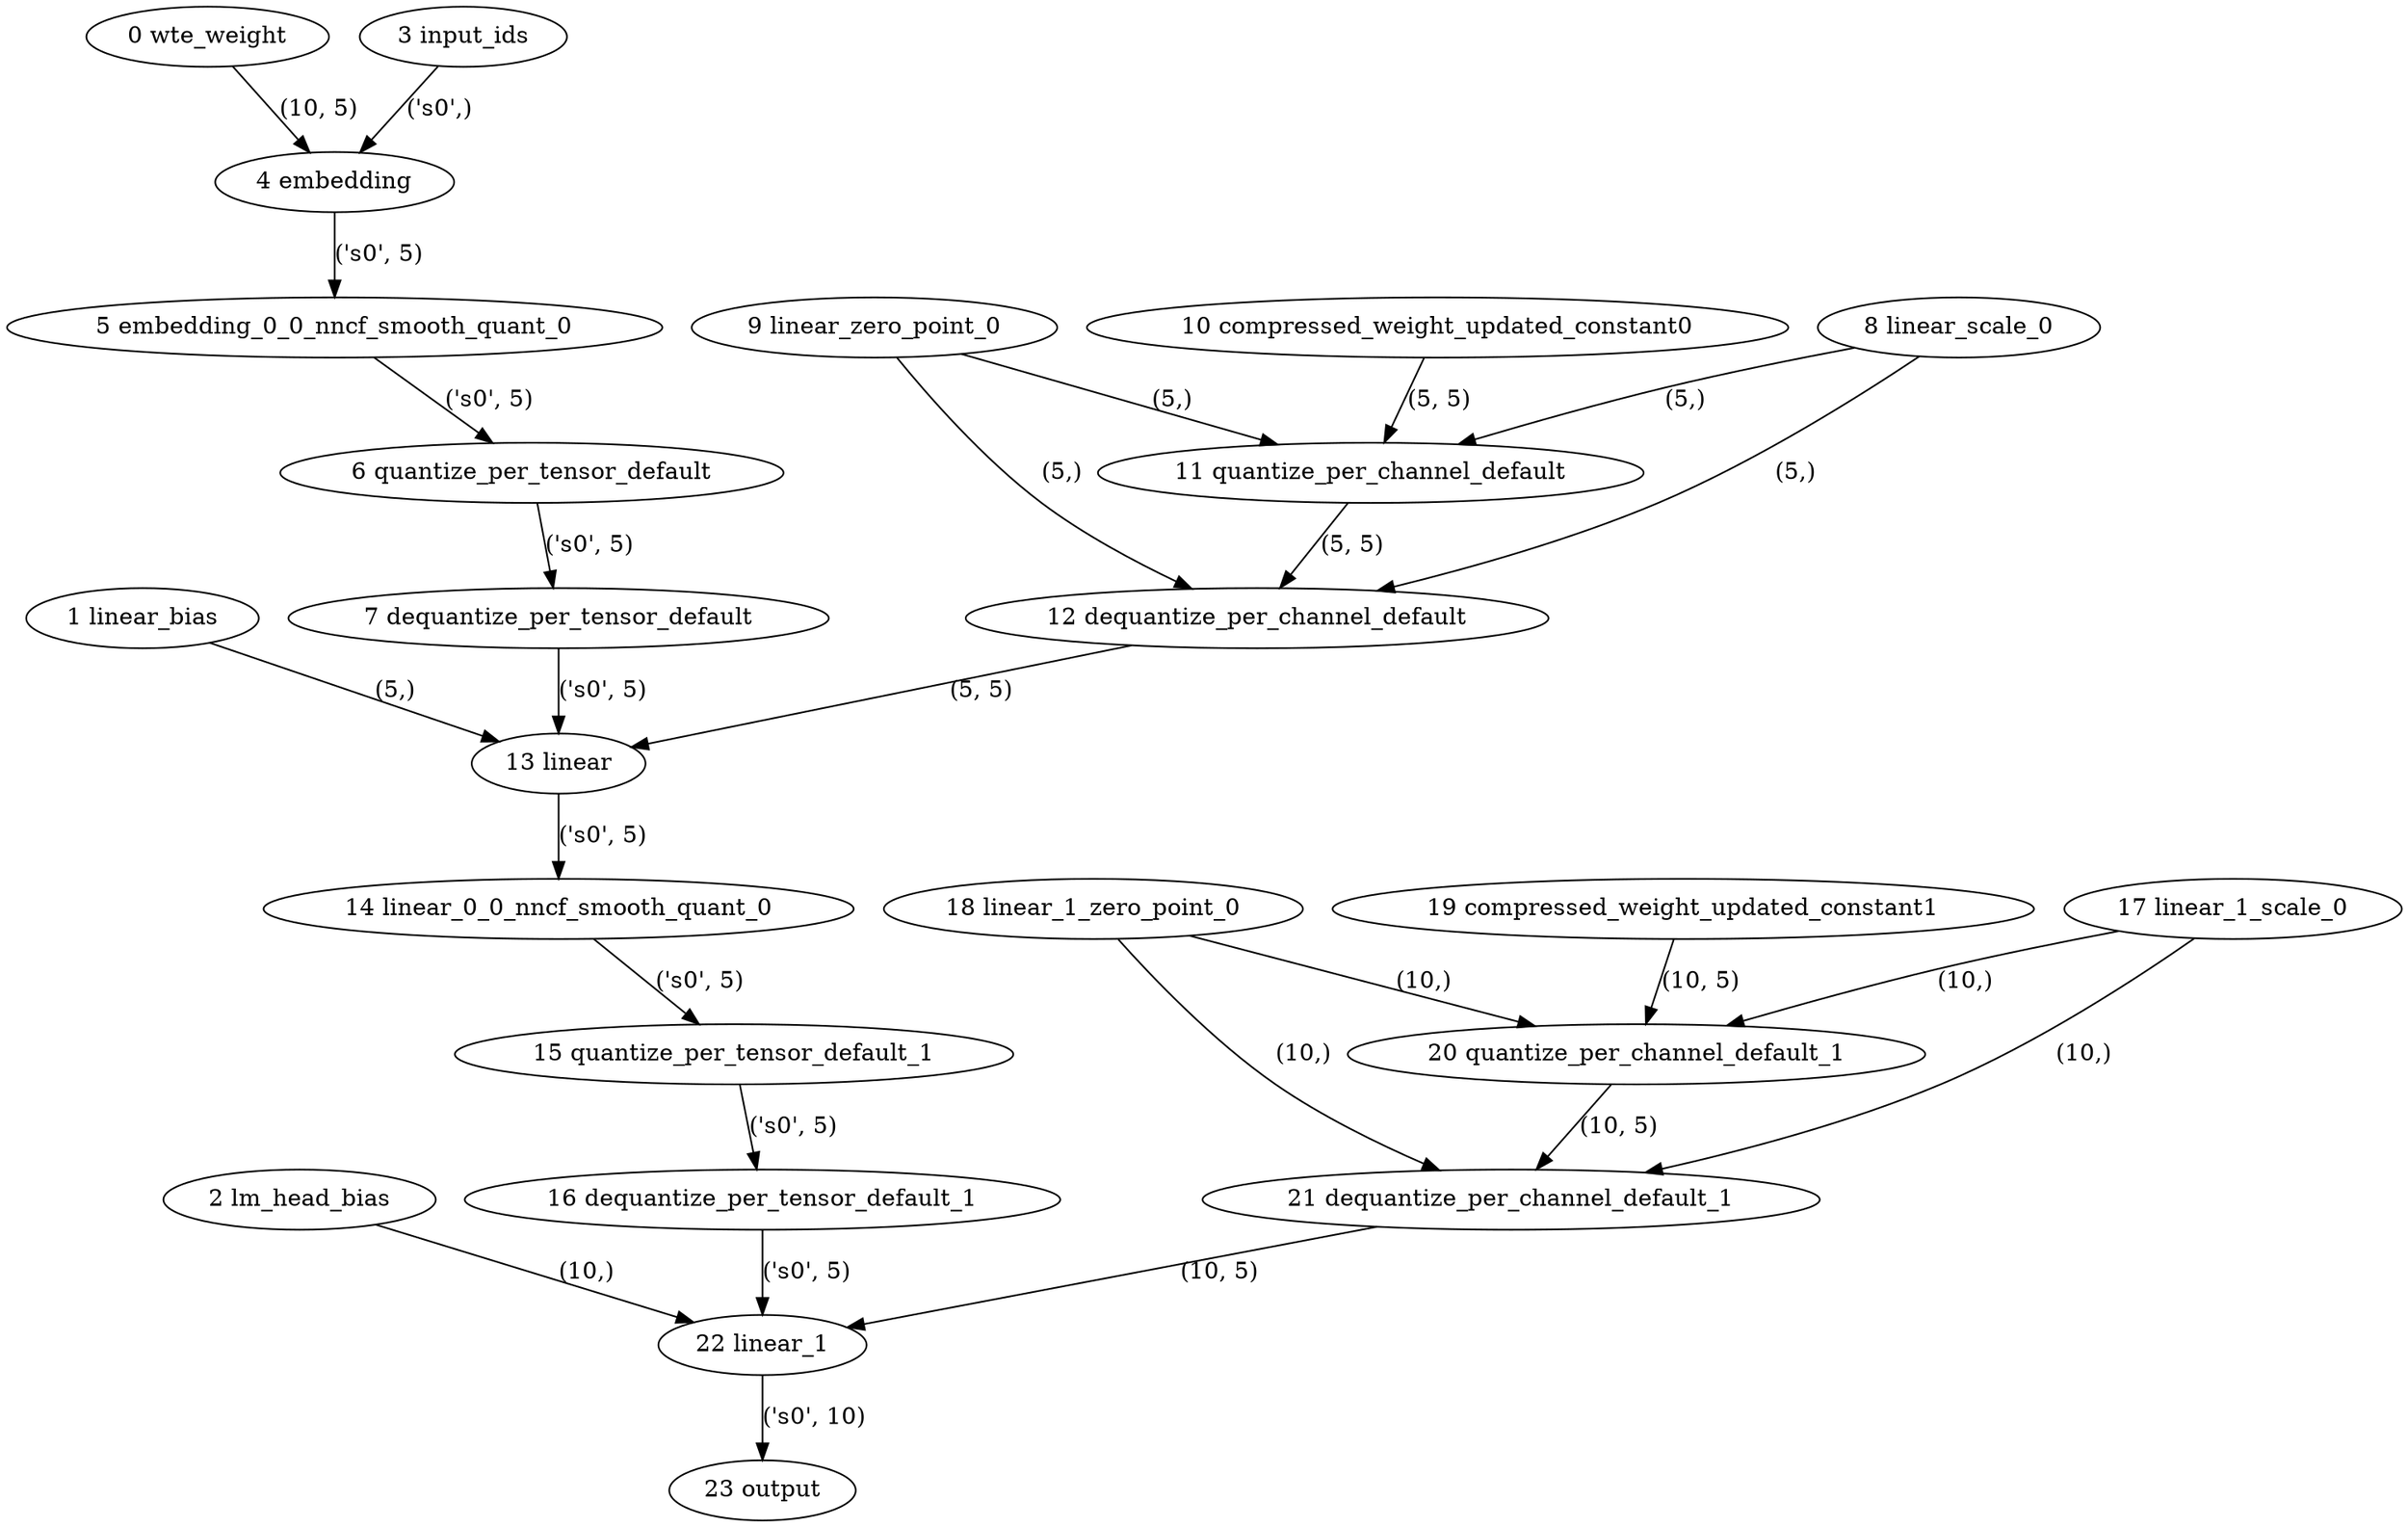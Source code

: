 strict digraph  {
"0 wte_weight" [id=0, type=get_attr];
"1 linear_bias" [id=1, type=get_attr];
"2 lm_head_bias" [id=2, type=get_attr];
"3 input_ids" [id=3, type=input];
"4 embedding" [id=4, type=embedding];
"5 embedding_0_0_nncf_smooth_quant_0" [id=5, type=call_module];
"6 quantize_per_tensor_default" [id=6, type=quantize_per_tensor];
"7 dequantize_per_tensor_default" [id=7, type=dequantize_per_tensor];
"8 linear_scale_0" [id=8, type=get_attr];
"9 linear_zero_point_0" [id=9, type=get_attr];
"10 compressed_weight_updated_constant0" [id=10, type=get_attr];
"11 quantize_per_channel_default" [id=11, type=quantize_per_channel];
"12 dequantize_per_channel_default" [id=12, type=dequantize_per_channel];
"13 linear" [id=13, type=linear];
"14 linear_0_0_nncf_smooth_quant_0" [id=14, type=call_module];
"15 quantize_per_tensor_default_1" [id=15, type=quantize_per_tensor];
"16 dequantize_per_tensor_default_1" [id=16, type=dequantize_per_tensor];
"17 linear_1_scale_0" [id=17, type=get_attr];
"18 linear_1_zero_point_0" [id=18, type=get_attr];
"19 compressed_weight_updated_constant1" [id=19, type=get_attr];
"20 quantize_per_channel_default_1" [id=20, type=quantize_per_channel];
"21 dequantize_per_channel_default_1" [id=21, type=dequantize_per_channel];
"22 linear_1" [id=22, type=linear];
"23 output" [id=23, type=output];
"0 wte_weight" -> "4 embedding"  [label="(10, 5)", style=solid];
"1 linear_bias" -> "13 linear"  [label="(5,)", style=solid];
"2 lm_head_bias" -> "22 linear_1"  [label="(10,)", style=solid];
"3 input_ids" -> "4 embedding"  [label="('s0',)", style=solid];
"4 embedding" -> "5 embedding_0_0_nncf_smooth_quant_0"  [label="('s0', 5)", style=solid];
"5 embedding_0_0_nncf_smooth_quant_0" -> "6 quantize_per_tensor_default"  [label="('s0', 5)", style=solid];
"6 quantize_per_tensor_default" -> "7 dequantize_per_tensor_default"  [label="('s0', 5)", style=solid];
"7 dequantize_per_tensor_default" -> "13 linear"  [label="('s0', 5)", style=solid];
"8 linear_scale_0" -> "11 quantize_per_channel_default"  [label="(5,)", style=solid];
"8 linear_scale_0" -> "12 dequantize_per_channel_default"  [label="(5,)", style=solid];
"9 linear_zero_point_0" -> "11 quantize_per_channel_default"  [label="(5,)", style=solid];
"9 linear_zero_point_0" -> "12 dequantize_per_channel_default"  [label="(5,)", style=solid];
"10 compressed_weight_updated_constant0" -> "11 quantize_per_channel_default"  [label="(5, 5)", style=solid];
"11 quantize_per_channel_default" -> "12 dequantize_per_channel_default"  [label="(5, 5)", style=solid];
"12 dequantize_per_channel_default" -> "13 linear"  [label="(5, 5)", style=solid];
"13 linear" -> "14 linear_0_0_nncf_smooth_quant_0"  [label="('s0', 5)", style=solid];
"14 linear_0_0_nncf_smooth_quant_0" -> "15 quantize_per_tensor_default_1"  [label="('s0', 5)", style=solid];
"15 quantize_per_tensor_default_1" -> "16 dequantize_per_tensor_default_1"  [label="('s0', 5)", style=solid];
"16 dequantize_per_tensor_default_1" -> "22 linear_1"  [label="('s0', 5)", style=solid];
"17 linear_1_scale_0" -> "20 quantize_per_channel_default_1"  [label="(10,)", style=solid];
"17 linear_1_scale_0" -> "21 dequantize_per_channel_default_1"  [label="(10,)", style=solid];
"18 linear_1_zero_point_0" -> "20 quantize_per_channel_default_1"  [label="(10,)", style=solid];
"18 linear_1_zero_point_0" -> "21 dequantize_per_channel_default_1"  [label="(10,)", style=solid];
"19 compressed_weight_updated_constant1" -> "20 quantize_per_channel_default_1"  [label="(10, 5)", style=solid];
"20 quantize_per_channel_default_1" -> "21 dequantize_per_channel_default_1"  [label="(10, 5)", style=solid];
"21 dequantize_per_channel_default_1" -> "22 linear_1"  [label="(10, 5)", style=solid];
"22 linear_1" -> "23 output"  [label="('s0', 10)", style=solid];
}
